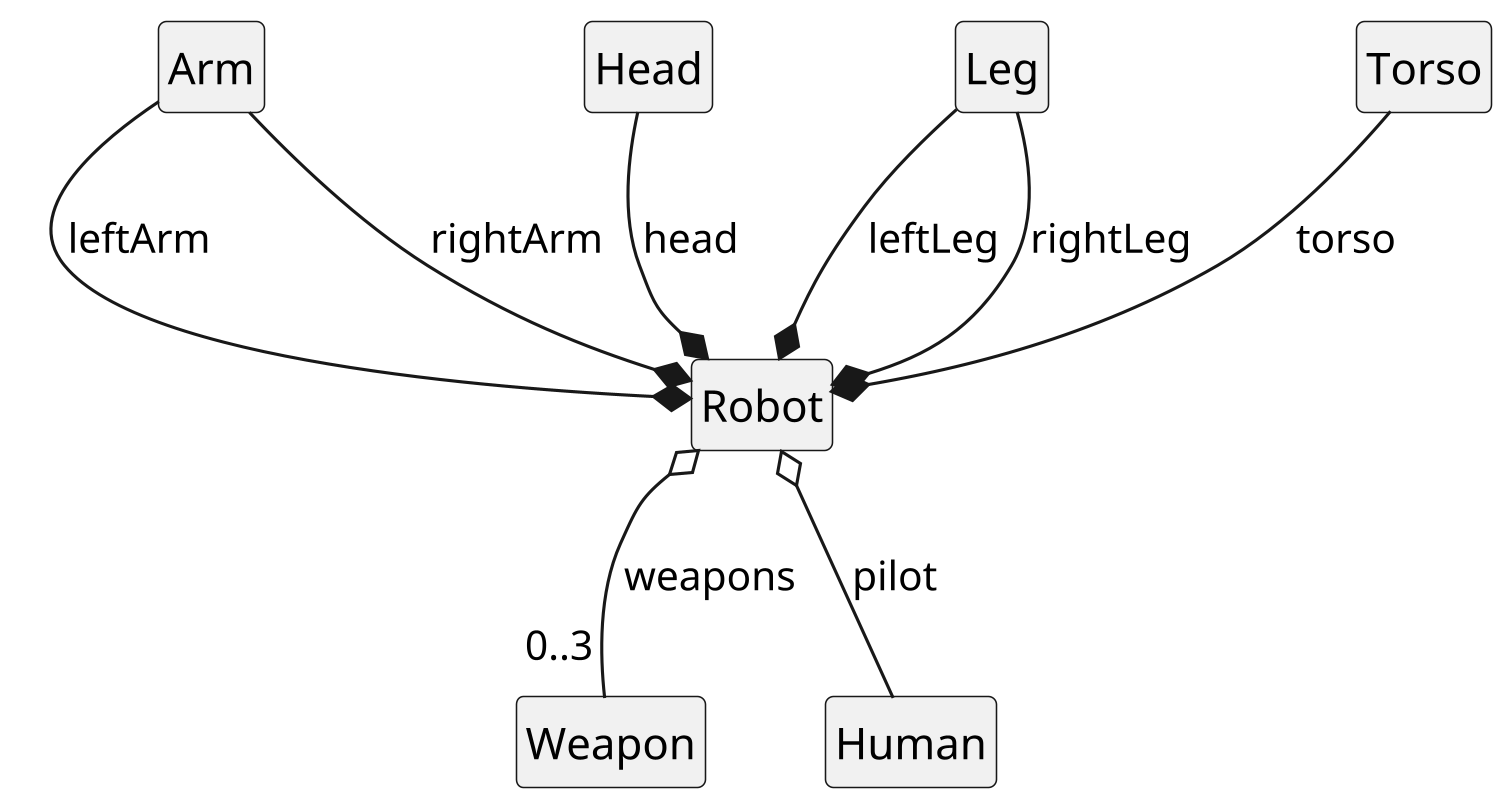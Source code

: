 @startuml

skinparam dpi 300
skinparam monochrome true
skinparam classAttributeIconSize 0
skinparam shadowing false
hide circle


class Arm
class Head
class Leg
class Robot
class Torso
class Weapon
class Human


Head --* Robot:head
Torso --* Robot:torso

Arm --* Robot:leftArm 
Arm --* Robot:rightArm
Leg --* Robot:leftLeg
Leg --* Robot:rightLeg
Robot o-- Human:pilot
Robot o-- "0..3" Weapon:weapons

hide members
@enduml